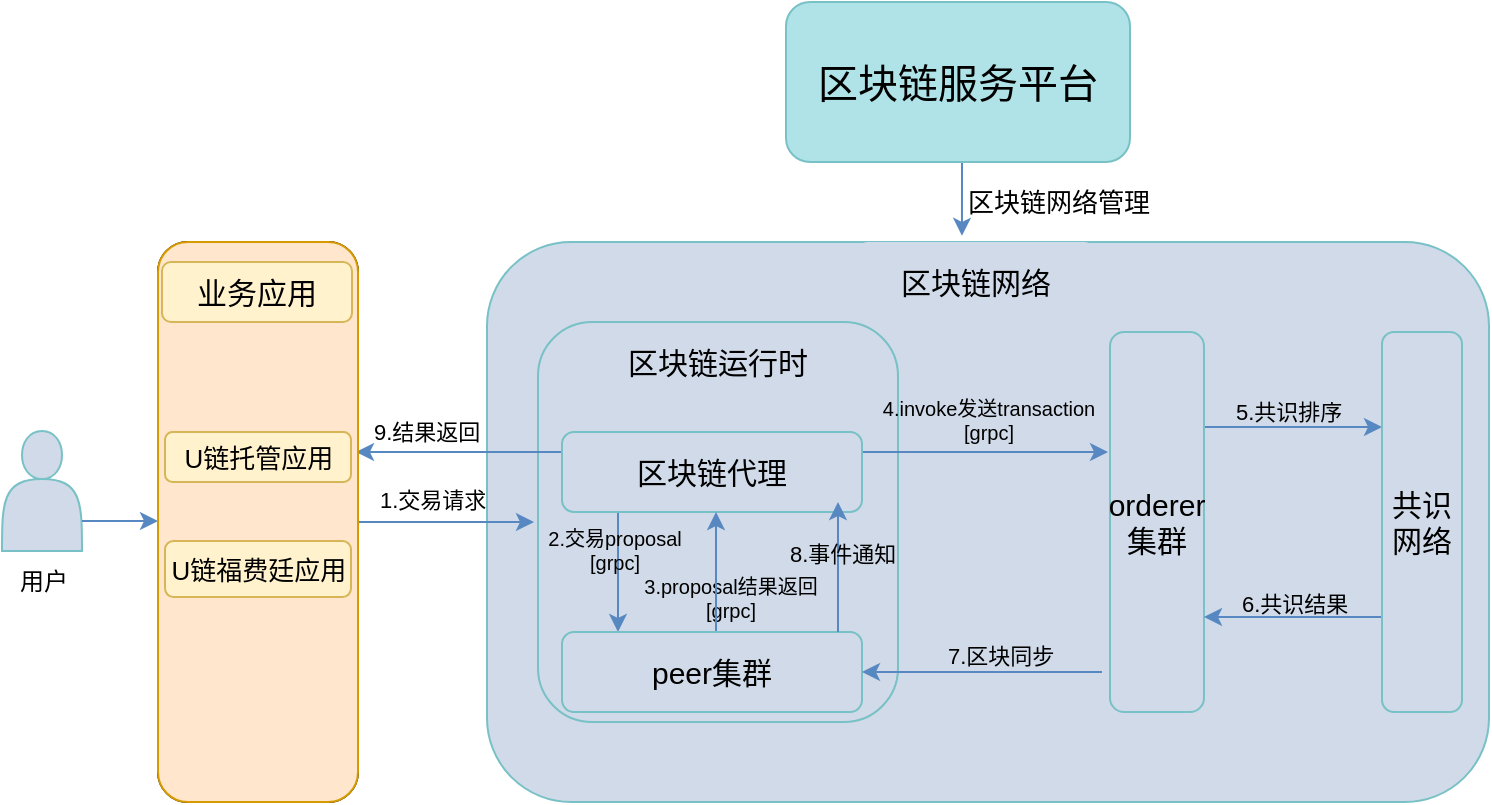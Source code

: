 <mxfile pages="1" version="11.2.3" type="github"><diagram id="Vro3wIGTHkWK_5EGDXlt" name="Page-1"><mxGraphModel dx="946" dy="585" grid="1" gridSize="10" guides="1" tooltips="1" connect="1" arrows="1" fold="1" page="1" pageScale="1" pageWidth="2339" pageHeight="3300" math="0" shadow="0"><root><mxCell id="0"/><mxCell id="1" parent="0"/><mxCell id="VxAl2y5SMC4hyknjsmzJ-52" value="" style="rounded=1;whiteSpace=wrap;html=1;strokeColor=#78C1C6;fillColor=#D0DAE8;fontSize=11;align=center;" vertex="1" parent="1"><mxGeometry x="378.5" y="260" width="501" height="280" as="geometry"/></mxCell><mxCell id="VxAl2y5SMC4hyknjsmzJ-21" style="edgeStyle=orthogonalEdgeStyle;rounded=0;orthogonalLoop=1;jettySize=auto;html=1;exitX=1;exitY=0.5;exitDx=0;exitDy=0;strokeColor=#5888C1;fontSize=15;" edge="1" parent="1"><mxGeometry relative="1" as="geometry"><mxPoint x="302" y="400" as="sourcePoint"/><mxPoint x="402" y="400" as="targetPoint"/></mxGeometry></mxCell><mxCell id="VxAl2y5SMC4hyknjsmzJ-14" value="" style="group" vertex="1" connectable="0" parent="1"><mxGeometry x="136" y="354.5" width="47" height="85" as="geometry"/></mxCell><mxCell id="VxAl2y5SMC4hyknjsmzJ-4" value="" style="shape=actor;whiteSpace=wrap;html=1;rounded=1;strokeColor=#78C1C6;fillColor=#D0DAE8;fontSize=20;align=center;" vertex="1" parent="VxAl2y5SMC4hyknjsmzJ-14"><mxGeometry width="40" height="60" as="geometry"/></mxCell><mxCell id="VxAl2y5SMC4hyknjsmzJ-7" value="用户" style="text;html=1;resizable=0;points=[];autosize=1;align=left;verticalAlign=top;spacingTop=-4;fontSize=12;" vertex="1" parent="VxAl2y5SMC4hyknjsmzJ-14"><mxGeometry x="7" y="65" width="40" height="20" as="geometry"/></mxCell><mxCell id="VxAl2y5SMC4hyknjsmzJ-15" style="edgeStyle=orthogonalEdgeStyle;rounded=0;orthogonalLoop=1;jettySize=auto;html=1;exitX=1;exitY=0.75;exitDx=0;exitDy=0;entryX=0;entryY=0.5;entryDx=0;entryDy=0;strokeColor=#5888C1;fontSize=13;" edge="1" parent="1" source="VxAl2y5SMC4hyknjsmzJ-4" target="VxAl2y5SMC4hyknjsmzJ-8"><mxGeometry relative="1" as="geometry"/></mxCell><mxCell id="VxAl2y5SMC4hyknjsmzJ-17" value="" style="rounded=1;whiteSpace=wrap;html=1;strokeColor=#78C1C6;fillColor=#D0DAE8;fontSize=20;align=center;" vertex="1" parent="1"><mxGeometry x="404" y="300" width="180" height="200" as="geometry"/></mxCell><mxCell id="VxAl2y5SMC4hyknjsmzJ-18" value="区块链运行时" style="rounded=1;whiteSpace=wrap;html=1;strokeColor=none;fillColor=#D0DAE8;fontSize=15;align=center;" vertex="1" parent="1"><mxGeometry x="444" y="305.5" width="100" height="29" as="geometry"/></mxCell><mxCell id="VxAl2y5SMC4hyknjsmzJ-34" style="edgeStyle=orthogonalEdgeStyle;rounded=0;orthogonalLoop=1;jettySize=auto;html=1;exitX=0.25;exitY=1;exitDx=0;exitDy=0;entryX=0.25;entryY=0;entryDx=0;entryDy=0;strokeColor=#5888C1;fontSize=10;" edge="1" parent="1"><mxGeometry relative="1" as="geometry"><mxPoint x="444" y="395" as="sourcePoint"/><mxPoint x="444" y="455" as="targetPoint"/></mxGeometry></mxCell><mxCell id="VxAl2y5SMC4hyknjsmzJ-36" style="edgeStyle=orthogonalEdgeStyle;rounded=0;orthogonalLoop=1;jettySize=auto;html=1;exitX=1;exitY=0.25;exitDx=0;exitDy=0;entryX=-0.021;entryY=0.316;entryDx=0;entryDy=0;entryPerimeter=0;strokeColor=#5888C1;fontSize=10;" edge="1" parent="1" source="VxAl2y5SMC4hyknjsmzJ-19" target="VxAl2y5SMC4hyknjsmzJ-22"><mxGeometry relative="1" as="geometry"/></mxCell><mxCell id="VxAl2y5SMC4hyknjsmzJ-50" style="edgeStyle=orthogonalEdgeStyle;rounded=0;orthogonalLoop=1;jettySize=auto;html=1;exitX=0;exitY=0.25;exitDx=0;exitDy=0;entryX=0.99;entryY=0.375;entryDx=0;entryDy=0;entryPerimeter=0;strokeColor=#5888C1;fontSize=11;" edge="1" parent="1" source="VxAl2y5SMC4hyknjsmzJ-19" target="VxAl2y5SMC4hyknjsmzJ-8"><mxGeometry relative="1" as="geometry"/></mxCell><mxCell id="VxAl2y5SMC4hyknjsmzJ-19" value="区块链代理" style="rounded=1;whiteSpace=wrap;html=1;strokeColor=#78C1C6;fillColor=#D0DAE8;fontSize=15;align=center;" vertex="1" parent="1"><mxGeometry x="416" y="355" width="150" height="40" as="geometry"/></mxCell><mxCell id="VxAl2y5SMC4hyknjsmzJ-42" style="edgeStyle=orthogonalEdgeStyle;rounded=0;orthogonalLoop=1;jettySize=auto;html=1;exitX=1;exitY=0.25;exitDx=0;exitDy=0;entryX=0;entryY=0.25;entryDx=0;entryDy=0;strokeColor=#5888C1;fontSize=11;" edge="1" parent="1" source="VxAl2y5SMC4hyknjsmzJ-22" target="VxAl2y5SMC4hyknjsmzJ-23"><mxGeometry relative="1" as="geometry"/></mxCell><mxCell id="VxAl2y5SMC4hyknjsmzJ-22" value="orderer集群" style="rounded=1;whiteSpace=wrap;html=1;strokeColor=#78C1C6;fillColor=#D0DAE8;fontSize=15;align=center;" vertex="1" parent="1"><mxGeometry x="690" y="305" width="47" height="190" as="geometry"/></mxCell><mxCell id="VxAl2y5SMC4hyknjsmzJ-44" style="edgeStyle=orthogonalEdgeStyle;rounded=0;orthogonalLoop=1;jettySize=auto;html=1;exitX=0;exitY=0.75;exitDx=0;exitDy=0;entryX=1;entryY=0.75;entryDx=0;entryDy=0;strokeColor=#5888C1;fontSize=11;" edge="1" parent="1" source="VxAl2y5SMC4hyknjsmzJ-23" target="VxAl2y5SMC4hyknjsmzJ-22"><mxGeometry relative="1" as="geometry"/></mxCell><mxCell id="VxAl2y5SMC4hyknjsmzJ-23" value="共识网络" style="rounded=1;whiteSpace=wrap;html=1;strokeColor=#78C1C6;fillColor=#D0DAE8;fontSize=15;align=center;" vertex="1" parent="1"><mxGeometry x="826" y="305" width="40" height="190" as="geometry"/></mxCell><mxCell id="VxAl2y5SMC4hyknjsmzJ-24" value="1.交易请求" style="text;html=1;resizable=0;points=[];autosize=1;align=left;verticalAlign=top;spacingTop=-4;fontSize=11;" vertex="1" parent="1"><mxGeometry x="323" y="380" width="70" height="20" as="geometry"/></mxCell><mxCell id="VxAl2y5SMC4hyknjsmzJ-28" value="2.交易proposal&lt;br style=&quot;font-size: 10px&quot;&gt;[grpc]" style="text;html=1;resizable=0;points=[];autosize=1;align=center;verticalAlign=top;spacingTop=-4;fontSize=10;" vertex="1" parent="1"><mxGeometry x="401.5" y="400" width="80" height="30" as="geometry"/></mxCell><mxCell id="VxAl2y5SMC4hyknjsmzJ-31" value="3.proposal结果返回&lt;br&gt;[grpc]" style="text;html=1;resizable=0;points=[];autosize=1;align=center;verticalAlign=top;spacingTop=-4;fontSize=10;" vertex="1" parent="1"><mxGeometry x="449.5" y="423.5" width="100" height="30" as="geometry"/></mxCell><mxCell id="VxAl2y5SMC4hyknjsmzJ-35" style="edgeStyle=orthogonalEdgeStyle;rounded=0;orthogonalLoop=1;jettySize=auto;html=1;exitX=0.75;exitY=0;exitDx=0;exitDy=0;entryX=0.75;entryY=1;entryDx=0;entryDy=0;strokeColor=#5888C1;fontSize=10;" edge="1" parent="1"><mxGeometry relative="1" as="geometry"><mxPoint x="493" y="455" as="sourcePoint"/><mxPoint x="493" y="395" as="targetPoint"/></mxGeometry></mxCell><mxCell id="VxAl2y5SMC4hyknjsmzJ-33" value="peer集群" style="rounded=1;whiteSpace=wrap;html=1;strokeColor=#78C1C6;fillColor=#D0DAE8;fontSize=15;align=center;" vertex="1" parent="1"><mxGeometry x="416" y="455" width="150" height="40" as="geometry"/></mxCell><mxCell id="VxAl2y5SMC4hyknjsmzJ-37" value="4.invoke发送transaction&lt;br&gt;[grpc]" style="text;html=1;resizable=0;points=[];autosize=1;align=center;verticalAlign=top;spacingTop=-4;fontSize=10;" vertex="1" parent="1"><mxGeometry x="569" y="334.5" width="120" height="30" as="geometry"/></mxCell><mxCell id="VxAl2y5SMC4hyknjsmzJ-41" value="" style="group;fillColor=#ffe6cc;strokeColor=#000000;rounded=1;" vertex="1" connectable="0" parent="1"><mxGeometry x="214" y="260" width="100" height="280" as="geometry"/></mxCell><mxCell id="VxAl2y5SMC4hyknjsmzJ-8" value="" style="rounded=1;whiteSpace=wrap;html=1;strokeColor=#d79b00;fillColor=#ffe6cc;fontSize=12;align=center;" vertex="1" parent="VxAl2y5SMC4hyknjsmzJ-41"><mxGeometry width="100" height="280" as="geometry"/></mxCell><mxCell id="VxAl2y5SMC4hyknjsmzJ-9" value="业务应用" style="rounded=1;whiteSpace=wrap;html=1;strokeColor=#d6b656;fillColor=#fff2cc;fontSize=15;align=center;" vertex="1" parent="VxAl2y5SMC4hyknjsmzJ-41"><mxGeometry x="2" y="10" width="95" height="30" as="geometry"/></mxCell><mxCell id="VxAl2y5SMC4hyknjsmzJ-10" value="U链托管应用" style="rounded=1;whiteSpace=wrap;html=1;strokeColor=#d6b656;fillColor=#fff2cc;fontSize=13;align=center;" vertex="1" parent="VxAl2y5SMC4hyknjsmzJ-41"><mxGeometry x="3.5" y="95" width="93" height="25" as="geometry"/></mxCell><mxCell id="VxAl2y5SMC4hyknjsmzJ-13" value="U链福费廷应用" style="rounded=1;whiteSpace=wrap;html=1;strokeColor=#d6b656;fillColor=#fff2cc;fontSize=13;align=center;" vertex="1" parent="VxAl2y5SMC4hyknjsmzJ-41"><mxGeometry x="3.5" y="149.5" width="93" height="28" as="geometry"/></mxCell><mxCell id="VxAl2y5SMC4hyknjsmzJ-43" value="5.共识排序" style="text;html=1;resizable=0;points=[];autosize=1;align=left;verticalAlign=top;spacingTop=-4;fontSize=11;" vertex="1" parent="1"><mxGeometry x="751" y="336" width="70" height="10" as="geometry"/></mxCell><mxCell id="VxAl2y5SMC4hyknjsmzJ-45" value="6.共识结果" style="text;html=1;resizable=0;points=[];autosize=1;align=left;verticalAlign=top;spacingTop=-4;fontSize=11;" vertex="1" parent="1"><mxGeometry x="754" y="432" width="70" height="10" as="geometry"/></mxCell><mxCell id="VxAl2y5SMC4hyknjsmzJ-46" value="" style="endArrow=classic;html=1;strokeColor=#5888C1;fontSize=11;entryX=1;entryY=0.5;entryDx=0;entryDy=0;" edge="1" parent="1" target="VxAl2y5SMC4hyknjsmzJ-33"><mxGeometry width="50" height="50" relative="1" as="geometry"><mxPoint x="686" y="475" as="sourcePoint"/><mxPoint x="666" y="450" as="targetPoint"/></mxGeometry></mxCell><mxCell id="VxAl2y5SMC4hyknjsmzJ-47" value="7.区块同步" style="text;html=1;resizable=0;points=[];autosize=1;align=left;verticalAlign=top;spacingTop=-4;fontSize=11;" vertex="1" parent="1"><mxGeometry x="607" y="458" width="70" height="10" as="geometry"/></mxCell><mxCell id="VxAl2y5SMC4hyknjsmzJ-48" value="" style="endArrow=classic;html=1;strokeColor=#5888C1;fontSize=11;" edge="1" parent="1"><mxGeometry width="50" height="50" relative="1" as="geometry"><mxPoint x="554" y="455" as="sourcePoint"/><mxPoint x="554" y="390" as="targetPoint"/></mxGeometry></mxCell><mxCell id="VxAl2y5SMC4hyknjsmzJ-49" value="8.事件通知" style="text;html=1;resizable=0;points=[];autosize=1;align=left;verticalAlign=top;spacingTop=-4;fontSize=11;" vertex="1" parent="1"><mxGeometry x="528" y="407" width="70" height="10" as="geometry"/></mxCell><mxCell id="VxAl2y5SMC4hyknjsmzJ-51" value="9.结果返回" style="text;html=1;resizable=0;points=[];autosize=1;align=left;verticalAlign=top;spacingTop=-4;fontSize=11;" vertex="1" parent="1"><mxGeometry x="320" y="346" width="70" height="10" as="geometry"/></mxCell><mxCell id="VxAl2y5SMC4hyknjsmzJ-54" style="edgeStyle=orthogonalEdgeStyle;rounded=0;orthogonalLoop=1;jettySize=auto;html=1;exitX=0.5;exitY=1;exitDx=0;exitDy=0;entryX=0.474;entryY=-0.011;entryDx=0;entryDy=0;entryPerimeter=0;strokeColor=#5888C1;fontSize=20;" edge="1" parent="1" source="VxAl2y5SMC4hyknjsmzJ-53" target="VxAl2y5SMC4hyknjsmzJ-52"><mxGeometry relative="1" as="geometry"/></mxCell><mxCell id="VxAl2y5SMC4hyknjsmzJ-53" value="区块链服务平台" style="rounded=1;whiteSpace=wrap;html=1;strokeColor=#78C1C6;fillColor=#AFE3E7;fontSize=20;align=center;" vertex="1" parent="1"><mxGeometry x="528" y="140" width="172" height="80" as="geometry"/></mxCell><mxCell id="VxAl2y5SMC4hyknjsmzJ-55" value="区块链网络" style="rounded=1;whiteSpace=wrap;html=1;strokeColor=none;fillColor=#D0DAE8;fontSize=15;align=center;" vertex="1" parent="1"><mxGeometry x="563" y="260" width="120" height="40" as="geometry"/></mxCell><mxCell id="VxAl2y5SMC4hyknjsmzJ-56" value="区块链网络管理" style="text;html=1;resizable=0;points=[];autosize=1;align=left;verticalAlign=top;spacingTop=-4;fontSize=13;" vertex="1" parent="1"><mxGeometry x="617" y="230" width="120" height="20" as="geometry"/></mxCell></root></mxGraphModel></diagram></mxfile>